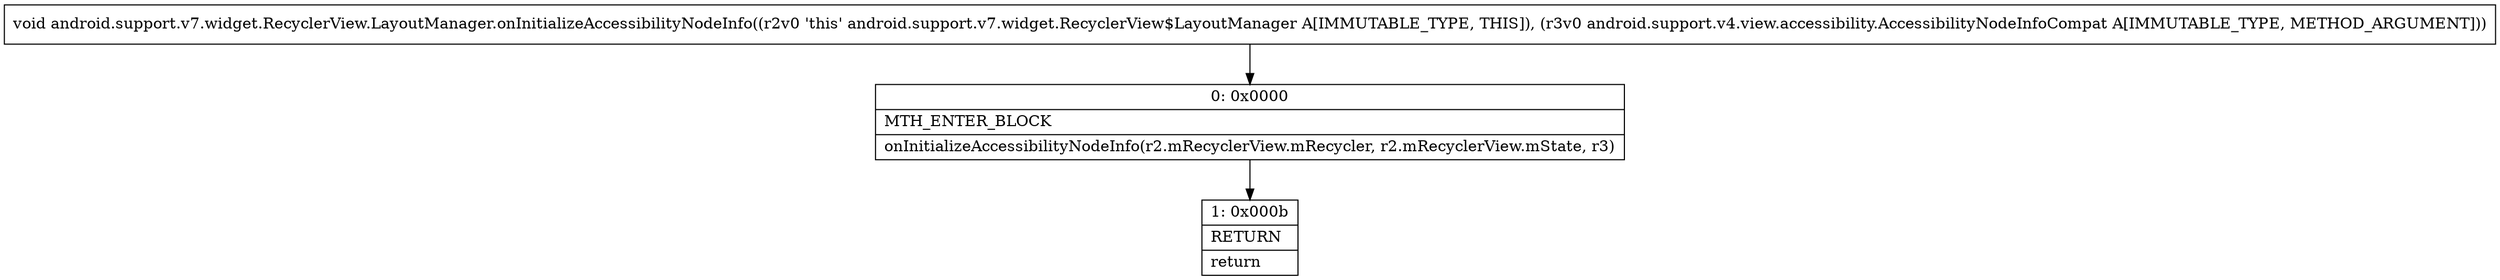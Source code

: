digraph "CFG forandroid.support.v7.widget.RecyclerView.LayoutManager.onInitializeAccessibilityNodeInfo(Landroid\/support\/v4\/view\/accessibility\/AccessibilityNodeInfoCompat;)V" {
Node_0 [shape=record,label="{0\:\ 0x0000|MTH_ENTER_BLOCK\l|onInitializeAccessibilityNodeInfo(r2.mRecyclerView.mRecycler, r2.mRecyclerView.mState, r3)\l}"];
Node_1 [shape=record,label="{1\:\ 0x000b|RETURN\l|return\l}"];
MethodNode[shape=record,label="{void android.support.v7.widget.RecyclerView.LayoutManager.onInitializeAccessibilityNodeInfo((r2v0 'this' android.support.v7.widget.RecyclerView$LayoutManager A[IMMUTABLE_TYPE, THIS]), (r3v0 android.support.v4.view.accessibility.AccessibilityNodeInfoCompat A[IMMUTABLE_TYPE, METHOD_ARGUMENT])) }"];
MethodNode -> Node_0;
Node_0 -> Node_1;
}

